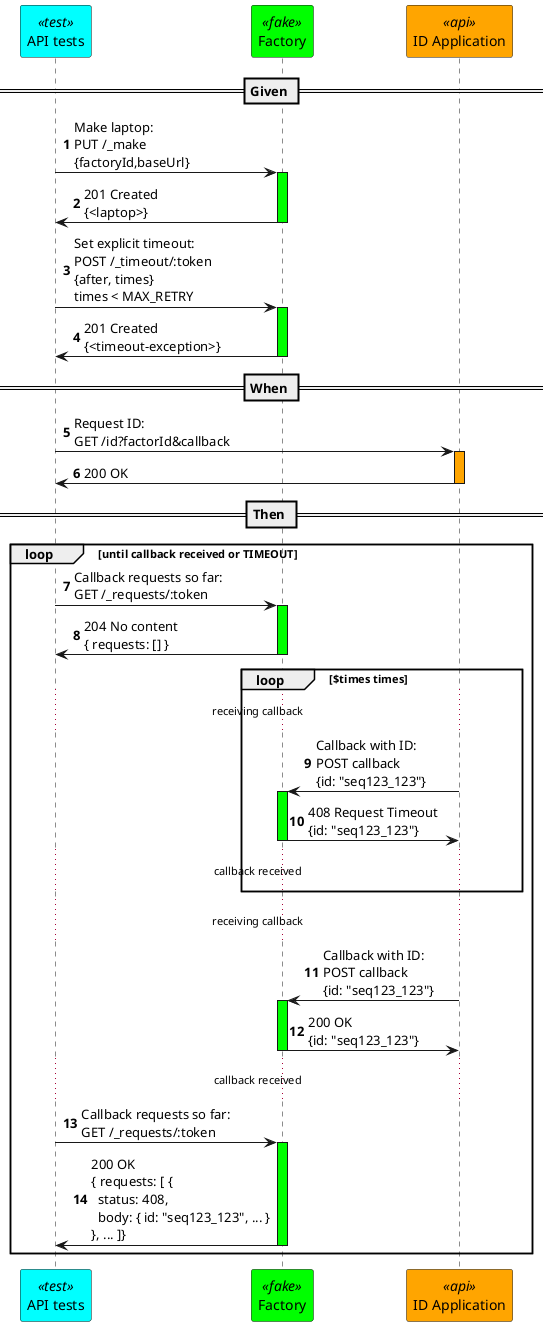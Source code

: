 @startuml 03_negative_timeout

skinparam participant {
    backgroundColor<<test>> Aqua
    backgroundColor<<fake>> Lime
    backgroundColor<<api>> Orange
}

participant "API tests" as API <<test>> order 10
participant "Factory" as Factory <<fake>> order 20
participant "ID Application" as ID <<api>> order 30

autonumber

== Given ==

API -> Factory : Make laptop:\nPUT /_make\n{factoryId,baseUrl}
activate Factory #Lime
Factory -> API : 201 Created\n{<laptop>}
deactivate Factory

API -> Factory : Set explicit timeout:\nPOST /_timeout/:token\n{after, times}\ntimes < MAX_RETRY
activate Factory #Lime
Factory -> API : 201 Created\n{<timeout-exception>}
deactivate Factory

== When ==

API -> ID : Request ID:\nGET /id?factorId&callback
activate ID #Orange
ID -> API : 200 OK
deactivate ID

== Then ==

loop until callback received or TIMEOUT
    API -> Factory : Callback requests so far:\nGET /_requests/:token
    activate Factory #Lime
    Factory -> API : 204 No content\n{ requests: [] }
    deactivate Factory

    loop $times times
        ...receiving callback...
        {start} ID -> Factory : Callback with ID:\nPOST callback\n{id: "seq123_123"}
        activate Factory #Lime
        {end} Factory -> ID : 408 Request Timeout\n{id: "seq123_123"}
        deactivate Factory
        {start} <-> {end} : after ms
        ...callback received...
    end

    ...receiving callback...

    ID -> Factory : Callback with ID:\nPOST callback\n{id: "seq123_123"}
    activate Factory #Lime
    Factory -> ID : 200 OK\n{id: "seq123_123"}
    deactivate Factory

    ...callback received...

    API -> Factory : Callback requests so far:\nGET /_requests/:token
    activate Factory #Lime
    Factory -> API : 200 OK\n{ requests: [ {\n  status: 408,\n  body: { id: "seq123_123", ... }\n}, ... ]}
    deactivate Factory

end
@enduml
